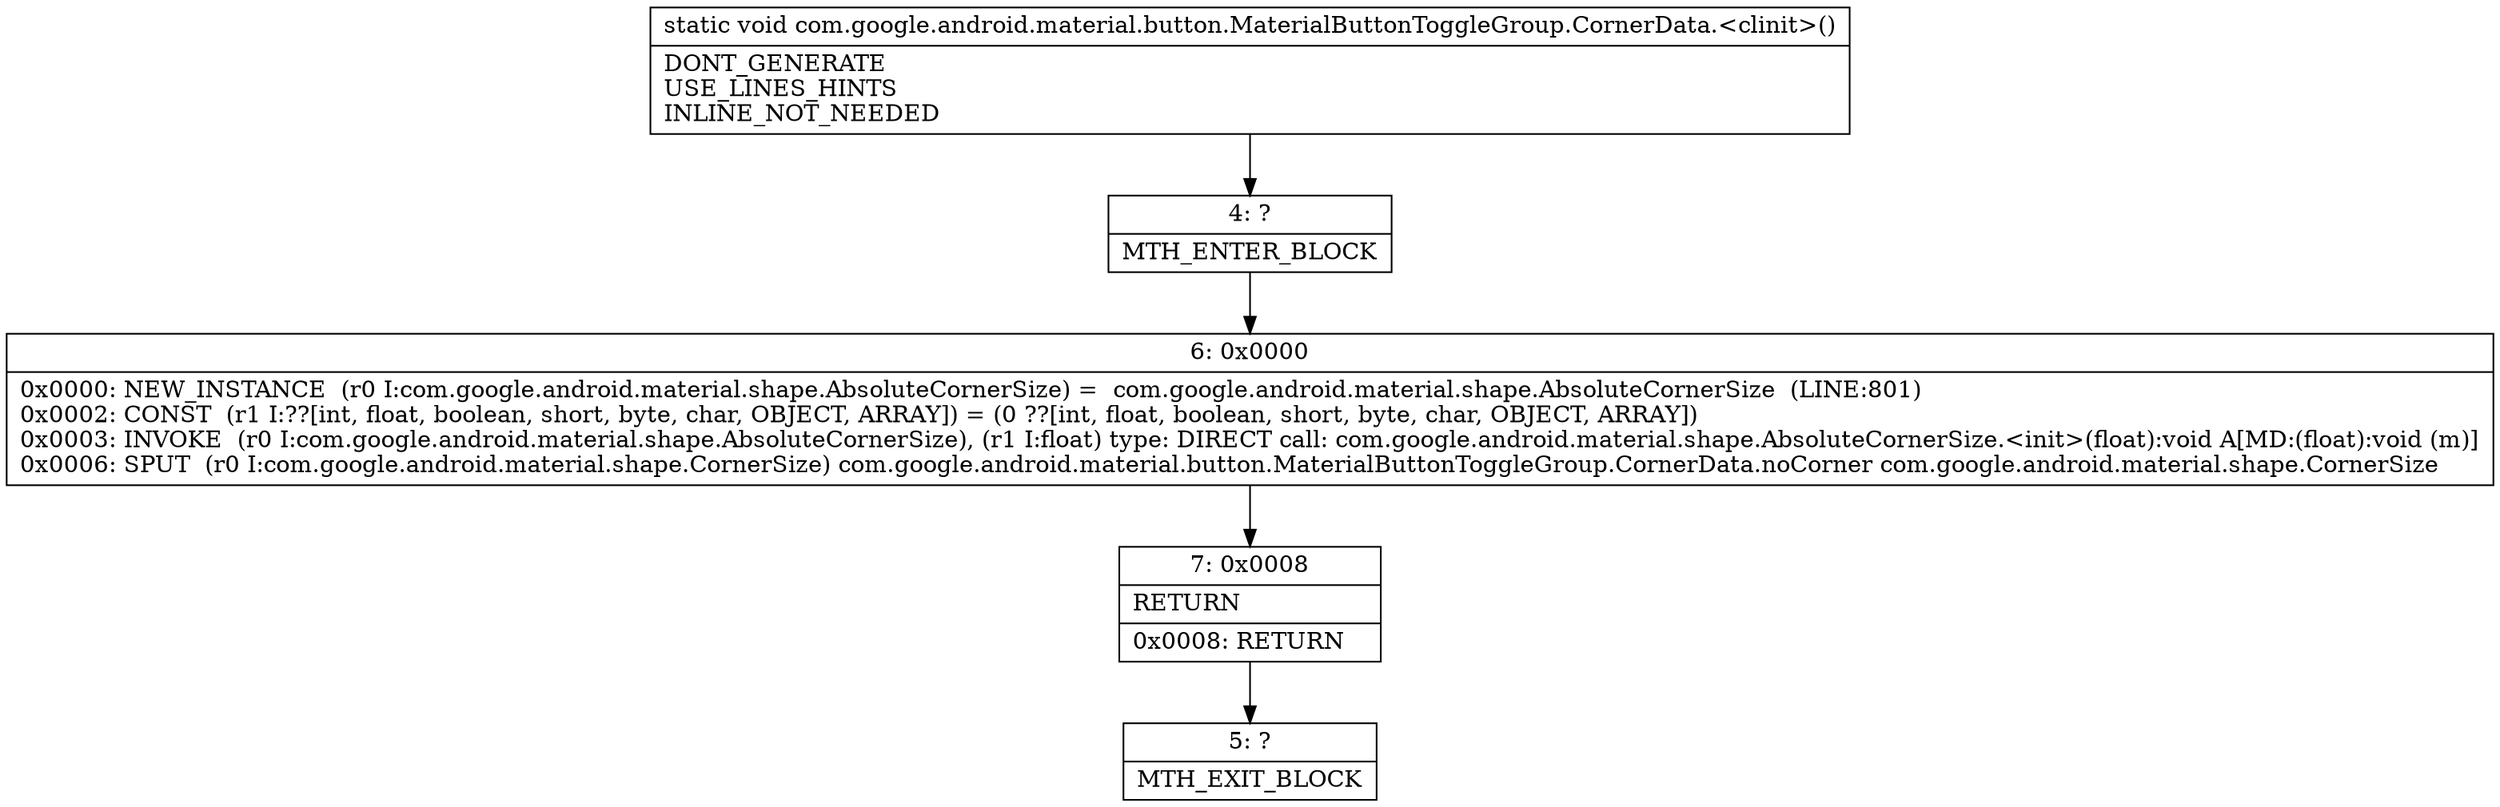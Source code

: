 digraph "CFG forcom.google.android.material.button.MaterialButtonToggleGroup.CornerData.\<clinit\>()V" {
Node_4 [shape=record,label="{4\:\ ?|MTH_ENTER_BLOCK\l}"];
Node_6 [shape=record,label="{6\:\ 0x0000|0x0000: NEW_INSTANCE  (r0 I:com.google.android.material.shape.AbsoluteCornerSize) =  com.google.android.material.shape.AbsoluteCornerSize  (LINE:801)\l0x0002: CONST  (r1 I:??[int, float, boolean, short, byte, char, OBJECT, ARRAY]) = (0 ??[int, float, boolean, short, byte, char, OBJECT, ARRAY]) \l0x0003: INVOKE  (r0 I:com.google.android.material.shape.AbsoluteCornerSize), (r1 I:float) type: DIRECT call: com.google.android.material.shape.AbsoluteCornerSize.\<init\>(float):void A[MD:(float):void (m)]\l0x0006: SPUT  (r0 I:com.google.android.material.shape.CornerSize) com.google.android.material.button.MaterialButtonToggleGroup.CornerData.noCorner com.google.android.material.shape.CornerSize \l}"];
Node_7 [shape=record,label="{7\:\ 0x0008|RETURN\l|0x0008: RETURN   \l}"];
Node_5 [shape=record,label="{5\:\ ?|MTH_EXIT_BLOCK\l}"];
MethodNode[shape=record,label="{static void com.google.android.material.button.MaterialButtonToggleGroup.CornerData.\<clinit\>()  | DONT_GENERATE\lUSE_LINES_HINTS\lINLINE_NOT_NEEDED\l}"];
MethodNode -> Node_4;Node_4 -> Node_6;
Node_6 -> Node_7;
Node_7 -> Node_5;
}


